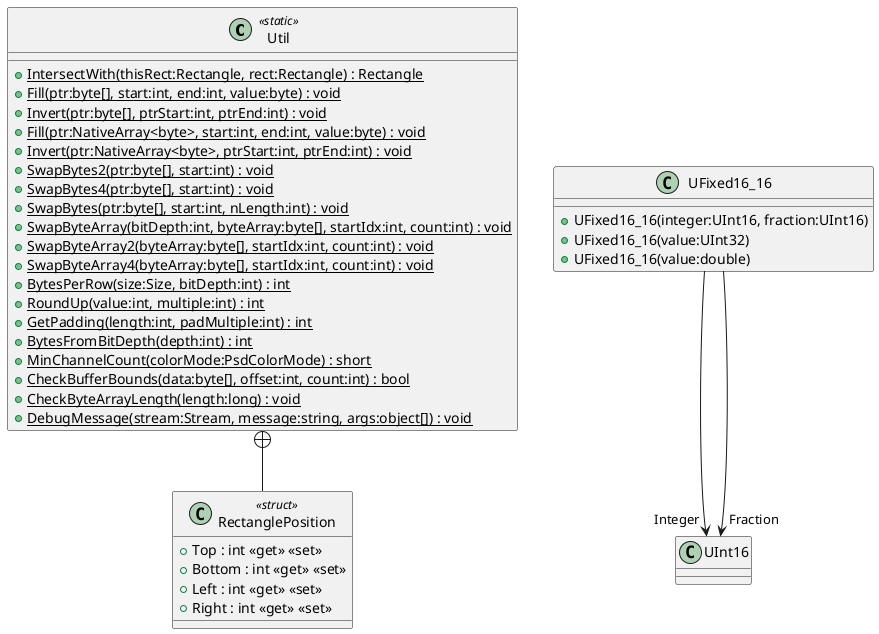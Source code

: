 @startuml
class Util <<static>> {
    + {static} IntersectWith(thisRect:Rectangle, rect:Rectangle) : Rectangle
    {static} + Fill(ptr:byte[], start:int, end:int, value:byte) : void
    {static} + Invert(ptr:byte[], ptrStart:int, ptrEnd:int) : void
    {static} + Fill(ptr:NativeArray<byte>, start:int, end:int, value:byte) : void
    {static} + Invert(ptr:NativeArray<byte>, ptrStart:int, ptrEnd:int) : void
    {static} + SwapBytes2(ptr:byte[], start:int) : void
    {static} + SwapBytes4(ptr:byte[], start:int) : void
    {static} + SwapBytes(ptr:byte[], start:int, nLength:int) : void
    + {static} SwapByteArray(bitDepth:int, byteArray:byte[], startIdx:int, count:int) : void
    + {static} SwapByteArray2(byteArray:byte[], startIdx:int, count:int) : void
    + {static} SwapByteArray4(byteArray:byte[], startIdx:int, count:int) : void
    + {static} BytesPerRow(size:Size, bitDepth:int) : int
    + {static} RoundUp(value:int, multiple:int) : int
    + {static} GetPadding(length:int, padMultiple:int) : int
    + {static} BytesFromBitDepth(depth:int) : int
    + {static} MinChannelCount(colorMode:PsdColorMode) : short
    + {static} CheckBufferBounds(data:byte[], offset:int, count:int) : bool
    + {static} CheckByteArrayLength(length:long) : void
    + {static} DebugMessage(stream:Stream, message:string, args:object[]) : void
}
class UFixed16_16 {
    + UFixed16_16(integer:UInt16, fraction:UInt16)
    + UFixed16_16(value:UInt32)
    + UFixed16_16(value:double)
}
class RectanglePosition <<struct>> {
    + Top : int <<get>> <<set>>
    + Bottom : int <<get>> <<set>>
    + Left : int <<get>> <<set>>
    + Right : int <<get>> <<set>>
}
UFixed16_16 --> "Integer" UInt16
UFixed16_16 --> "Fraction" UInt16
Util +-- RectanglePosition
@enduml

